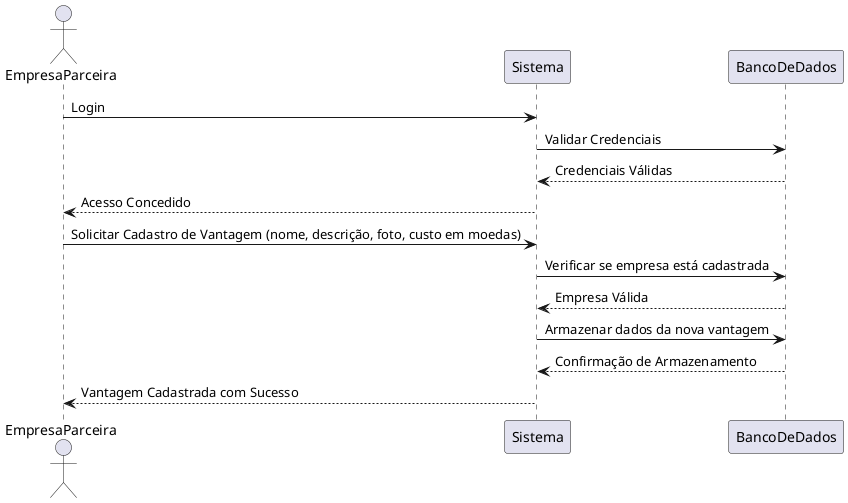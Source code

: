 @startuml
actor EmpresaParceira as EP
participant Sistema as S
participant BancoDeDados as BD

EP -> S : Login
S -> BD : Validar Credenciais
BD --> S : Credenciais Válidas
S --> EP : Acesso Concedido

EP -> S : Solicitar Cadastro de Vantagem (nome, descrição, foto, custo em moedas)
S -> BD : Verificar se empresa está cadastrada
BD --> S : Empresa Válida
S -> BD : Armazenar dados da nova vantagem

BD --> S : Confirmação de Armazenamento
S --> EP : Vantagem Cadastrada com Sucesso

@enduml
